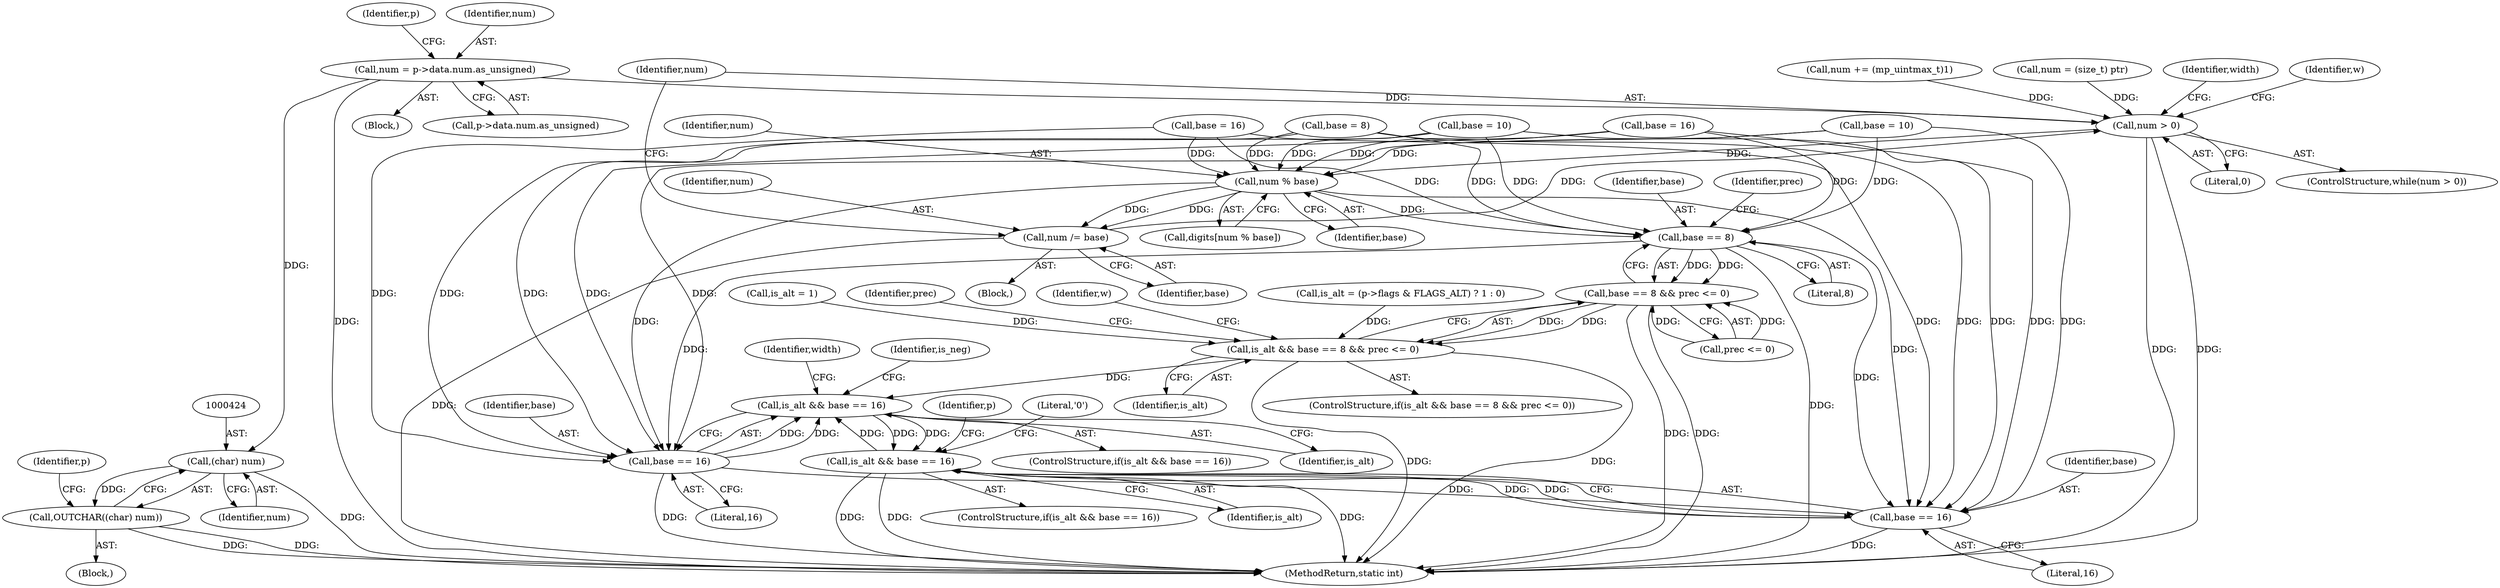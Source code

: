 digraph "0_curl_curl-7_51_0-162-g3ab3c16@pointer" {
"1000392" [label="(Call,num = p->data.num.as_unsigned)"];
"1000423" [label="(Call,(char) num)"];
"1000422" [label="(Call,OUTCHAR((char) num))"];
"1000552" [label="(Call,num > 0)"];
"1000562" [label="(Call,num % base)"];
"1000565" [label="(Call,num /= base)"];
"1000586" [label="(Call,base == 8)"];
"1000585" [label="(Call,base == 8 && prec <= 0)"];
"1000583" [label="(Call,is_alt && base == 8 && prec <= 0)"];
"1000619" [label="(Call,is_alt && base == 16)"];
"1000687" [label="(Call,is_alt && base == 16)"];
"1000621" [label="(Call,base == 16)"];
"1000689" [label="(Call,base == 16)"];
"1000560" [label="(Call,digits[num % base])"];
"1000596" [label="(Identifier,w)"];
"1000529" [label="(Call,num += (mp_uintmax_t)1)"];
"1000629" [label="(Identifier,is_neg)"];
"1000564" [label="(Identifier,base)"];
"1000694" [label="(Literal,'0')"];
"1000923" [label="(Call,num = (size_t) ptr)"];
"1000585" [label="(Call,base == 8 && prec <= 0)"];
"1000589" [label="(Call,prec <= 0)"];
"1000584" [label="(Identifier,is_alt)"];
"1000469" [label="(Call,base = 16)"];
"1000390" [label="(Block,)"];
"1000623" [label="(Literal,16)"];
"1000711" [label="(Identifier,p)"];
"1000583" [label="(Call,is_alt && base == 8 && prec <= 0)"];
"1000565" [label="(Call,num /= base)"];
"1000569" [label="(Identifier,width)"];
"1000625" [label="(Identifier,width)"];
"1000552" [label="(Call,num > 0)"];
"1000429" [label="(Identifier,p)"];
"1000447" [label="(Call,base = 8)"];
"1000622" [label="(Identifier,base)"];
"1000686" [label="(ControlStructure,if(is_alt && base == 16))"];
"1000567" [label="(Identifier,base)"];
"1001386" [label="(MethodReturn,static int)"];
"1000485" [label="(Call,base = 10)"];
"1000554" [label="(Literal,0)"];
"1000392" [label="(Call,num = p->data.num.as_unsigned)"];
"1000689" [label="(Call,base == 16)"];
"1000618" [label="(ControlStructure,if(is_alt && base == 16))"];
"1000588" [label="(Literal,8)"];
"1000620" [label="(Identifier,is_alt)"];
"1000687" [label="(Call,is_alt && base == 16)"];
"1000559" [label="(Identifier,w)"];
"1000587" [label="(Identifier,base)"];
"1000566" [label="(Identifier,num)"];
"1000690" [label="(Identifier,base)"];
"1000621" [label="(Call,base == 16)"];
"1000555" [label="(Block,)"];
"1000376" [label="(Call,is_alt = (p->flags & FLAGS_ALT) ? 1 : 0)"];
"1000407" [label="(Block,)"];
"1000590" [label="(Identifier,prec)"];
"1000619" [label="(Call,is_alt && base == 16)"];
"1000425" [label="(Identifier,num)"];
"1000553" [label="(Identifier,num)"];
"1000920" [label="(Call,is_alt = 1)"];
"1000551" [label="(ControlStructure,while(num > 0))"];
"1000691" [label="(Literal,16)"];
"1000422" [label="(Call,OUTCHAR((char) num))"];
"1000394" [label="(Call,p->data.num.as_unsigned)"];
"1000404" [label="(Identifier,p)"];
"1000393" [label="(Identifier,num)"];
"1000562" [label="(Call,num % base)"];
"1000563" [label="(Identifier,num)"];
"1000907" [label="(Call,base = 16)"];
"1000481" [label="(Call,base = 10)"];
"1000586" [label="(Call,base == 8)"];
"1000582" [label="(ControlStructure,if(is_alt && base == 8 && prec <= 0))"];
"1000602" [label="(Identifier,prec)"];
"1000688" [label="(Identifier,is_alt)"];
"1000423" [label="(Call,(char) num)"];
"1000392" -> "1000390"  [label="AST: "];
"1000392" -> "1000394"  [label="CFG: "];
"1000393" -> "1000392"  [label="AST: "];
"1000394" -> "1000392"  [label="AST: "];
"1000404" -> "1000392"  [label="CFG: "];
"1000392" -> "1001386"  [label="DDG: "];
"1000392" -> "1000423"  [label="DDG: "];
"1000392" -> "1000552"  [label="DDG: "];
"1000423" -> "1000422"  [label="AST: "];
"1000423" -> "1000425"  [label="CFG: "];
"1000424" -> "1000423"  [label="AST: "];
"1000425" -> "1000423"  [label="AST: "];
"1000422" -> "1000423"  [label="CFG: "];
"1000423" -> "1001386"  [label="DDG: "];
"1000423" -> "1000422"  [label="DDG: "];
"1000422" -> "1000407"  [label="AST: "];
"1000429" -> "1000422"  [label="CFG: "];
"1000422" -> "1001386"  [label="DDG: "];
"1000422" -> "1001386"  [label="DDG: "];
"1000552" -> "1000551"  [label="AST: "];
"1000552" -> "1000554"  [label="CFG: "];
"1000553" -> "1000552"  [label="AST: "];
"1000554" -> "1000552"  [label="AST: "];
"1000559" -> "1000552"  [label="CFG: "];
"1000569" -> "1000552"  [label="CFG: "];
"1000552" -> "1001386"  [label="DDG: "];
"1000552" -> "1001386"  [label="DDG: "];
"1000565" -> "1000552"  [label="DDG: "];
"1000529" -> "1000552"  [label="DDG: "];
"1000923" -> "1000552"  [label="DDG: "];
"1000552" -> "1000562"  [label="DDG: "];
"1000562" -> "1000560"  [label="AST: "];
"1000562" -> "1000564"  [label="CFG: "];
"1000563" -> "1000562"  [label="AST: "];
"1000564" -> "1000562"  [label="AST: "];
"1000560" -> "1000562"  [label="CFG: "];
"1000485" -> "1000562"  [label="DDG: "];
"1000907" -> "1000562"  [label="DDG: "];
"1000447" -> "1000562"  [label="DDG: "];
"1000469" -> "1000562"  [label="DDG: "];
"1000481" -> "1000562"  [label="DDG: "];
"1000562" -> "1000565"  [label="DDG: "];
"1000562" -> "1000565"  [label="DDG: "];
"1000562" -> "1000586"  [label="DDG: "];
"1000562" -> "1000621"  [label="DDG: "];
"1000562" -> "1000689"  [label="DDG: "];
"1000565" -> "1000555"  [label="AST: "];
"1000565" -> "1000567"  [label="CFG: "];
"1000566" -> "1000565"  [label="AST: "];
"1000567" -> "1000565"  [label="AST: "];
"1000553" -> "1000565"  [label="CFG: "];
"1000565" -> "1001386"  [label="DDG: "];
"1000586" -> "1000585"  [label="AST: "];
"1000586" -> "1000588"  [label="CFG: "];
"1000587" -> "1000586"  [label="AST: "];
"1000588" -> "1000586"  [label="AST: "];
"1000590" -> "1000586"  [label="CFG: "];
"1000585" -> "1000586"  [label="CFG: "];
"1000586" -> "1001386"  [label="DDG: "];
"1000586" -> "1000585"  [label="DDG: "];
"1000586" -> "1000585"  [label="DDG: "];
"1000485" -> "1000586"  [label="DDG: "];
"1000907" -> "1000586"  [label="DDG: "];
"1000447" -> "1000586"  [label="DDG: "];
"1000469" -> "1000586"  [label="DDG: "];
"1000481" -> "1000586"  [label="DDG: "];
"1000586" -> "1000621"  [label="DDG: "];
"1000586" -> "1000689"  [label="DDG: "];
"1000585" -> "1000583"  [label="AST: "];
"1000585" -> "1000589"  [label="CFG: "];
"1000589" -> "1000585"  [label="AST: "];
"1000583" -> "1000585"  [label="CFG: "];
"1000585" -> "1001386"  [label="DDG: "];
"1000585" -> "1001386"  [label="DDG: "];
"1000585" -> "1000583"  [label="DDG: "];
"1000585" -> "1000583"  [label="DDG: "];
"1000589" -> "1000585"  [label="DDG: "];
"1000589" -> "1000585"  [label="DDG: "];
"1000583" -> "1000582"  [label="AST: "];
"1000583" -> "1000584"  [label="CFG: "];
"1000584" -> "1000583"  [label="AST: "];
"1000596" -> "1000583"  [label="CFG: "];
"1000602" -> "1000583"  [label="CFG: "];
"1000583" -> "1001386"  [label="DDG: "];
"1000583" -> "1001386"  [label="DDG: "];
"1000376" -> "1000583"  [label="DDG: "];
"1000920" -> "1000583"  [label="DDG: "];
"1000583" -> "1000619"  [label="DDG: "];
"1000619" -> "1000618"  [label="AST: "];
"1000619" -> "1000620"  [label="CFG: "];
"1000619" -> "1000621"  [label="CFG: "];
"1000620" -> "1000619"  [label="AST: "];
"1000621" -> "1000619"  [label="AST: "];
"1000625" -> "1000619"  [label="CFG: "];
"1000629" -> "1000619"  [label="CFG: "];
"1000687" -> "1000619"  [label="DDG: "];
"1000621" -> "1000619"  [label="DDG: "];
"1000621" -> "1000619"  [label="DDG: "];
"1000619" -> "1000687"  [label="DDG: "];
"1000619" -> "1000687"  [label="DDG: "];
"1000687" -> "1000686"  [label="AST: "];
"1000687" -> "1000688"  [label="CFG: "];
"1000687" -> "1000689"  [label="CFG: "];
"1000688" -> "1000687"  [label="AST: "];
"1000689" -> "1000687"  [label="AST: "];
"1000694" -> "1000687"  [label="CFG: "];
"1000711" -> "1000687"  [label="CFG: "];
"1000687" -> "1001386"  [label="DDG: "];
"1000687" -> "1001386"  [label="DDG: "];
"1000687" -> "1001386"  [label="DDG: "];
"1000689" -> "1000687"  [label="DDG: "];
"1000689" -> "1000687"  [label="DDG: "];
"1000621" -> "1000623"  [label="CFG: "];
"1000622" -> "1000621"  [label="AST: "];
"1000623" -> "1000621"  [label="AST: "];
"1000621" -> "1001386"  [label="DDG: "];
"1000485" -> "1000621"  [label="DDG: "];
"1000907" -> "1000621"  [label="DDG: "];
"1000447" -> "1000621"  [label="DDG: "];
"1000469" -> "1000621"  [label="DDG: "];
"1000481" -> "1000621"  [label="DDG: "];
"1000621" -> "1000689"  [label="DDG: "];
"1000689" -> "1000691"  [label="CFG: "];
"1000690" -> "1000689"  [label="AST: "];
"1000691" -> "1000689"  [label="AST: "];
"1000689" -> "1001386"  [label="DDG: "];
"1000485" -> "1000689"  [label="DDG: "];
"1000907" -> "1000689"  [label="DDG: "];
"1000447" -> "1000689"  [label="DDG: "];
"1000469" -> "1000689"  [label="DDG: "];
"1000481" -> "1000689"  [label="DDG: "];
}
